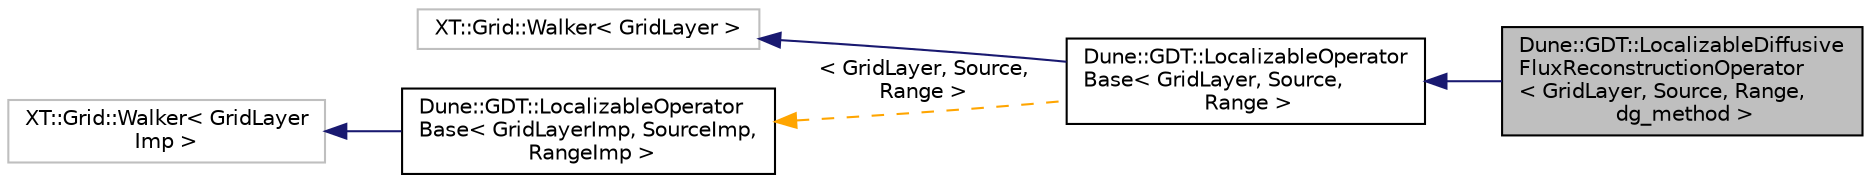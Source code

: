 digraph "Dune::GDT::LocalizableDiffusiveFluxReconstructionOperator&lt; GridLayer, Source, Range, dg_method &gt;"
{
  edge [fontname="Helvetica",fontsize="10",labelfontname="Helvetica",labelfontsize="10"];
  node [fontname="Helvetica",fontsize="10",shape=record];
  rankdir="LR";
  Node0 [label="Dune::GDT::LocalizableDiffusive\lFluxReconstructionOperator\l\< GridLayer, Source, Range,\l dg_method \>",height=0.2,width=0.4,color="black", fillcolor="grey75", style="filled", fontcolor="black"];
  Node1 -> Node0 [dir="back",color="midnightblue",fontsize="10",style="solid",fontname="Helvetica"];
  Node1 [label="Dune::GDT::LocalizableOperator\lBase\< GridLayer, Source,\l Range \>",height=0.2,width=0.4,color="black", fillcolor="white", style="filled",URL="$a02048.html"];
  Node2 -> Node1 [dir="back",color="midnightblue",fontsize="10",style="solid",fontname="Helvetica"];
  Node2 [label="XT::Grid::Walker\< GridLayer \>",height=0.2,width=0.4,color="grey75", fillcolor="white", style="filled"];
  Node3 -> Node1 [dir="back",color="orange",fontsize="10",style="dashed",label=" \< GridLayer, Source,\l Range \>" ,fontname="Helvetica"];
  Node3 [label="Dune::GDT::LocalizableOperator\lBase\< GridLayerImp, SourceImp,\l RangeImp \>",height=0.2,width=0.4,color="black", fillcolor="white", style="filled",URL="$a02048.html"];
  Node4 -> Node3 [dir="back",color="midnightblue",fontsize="10",style="solid",fontname="Helvetica"];
  Node4 [label="XT::Grid::Walker\< GridLayer\lImp \>",height=0.2,width=0.4,color="grey75", fillcolor="white", style="filled"];
}
